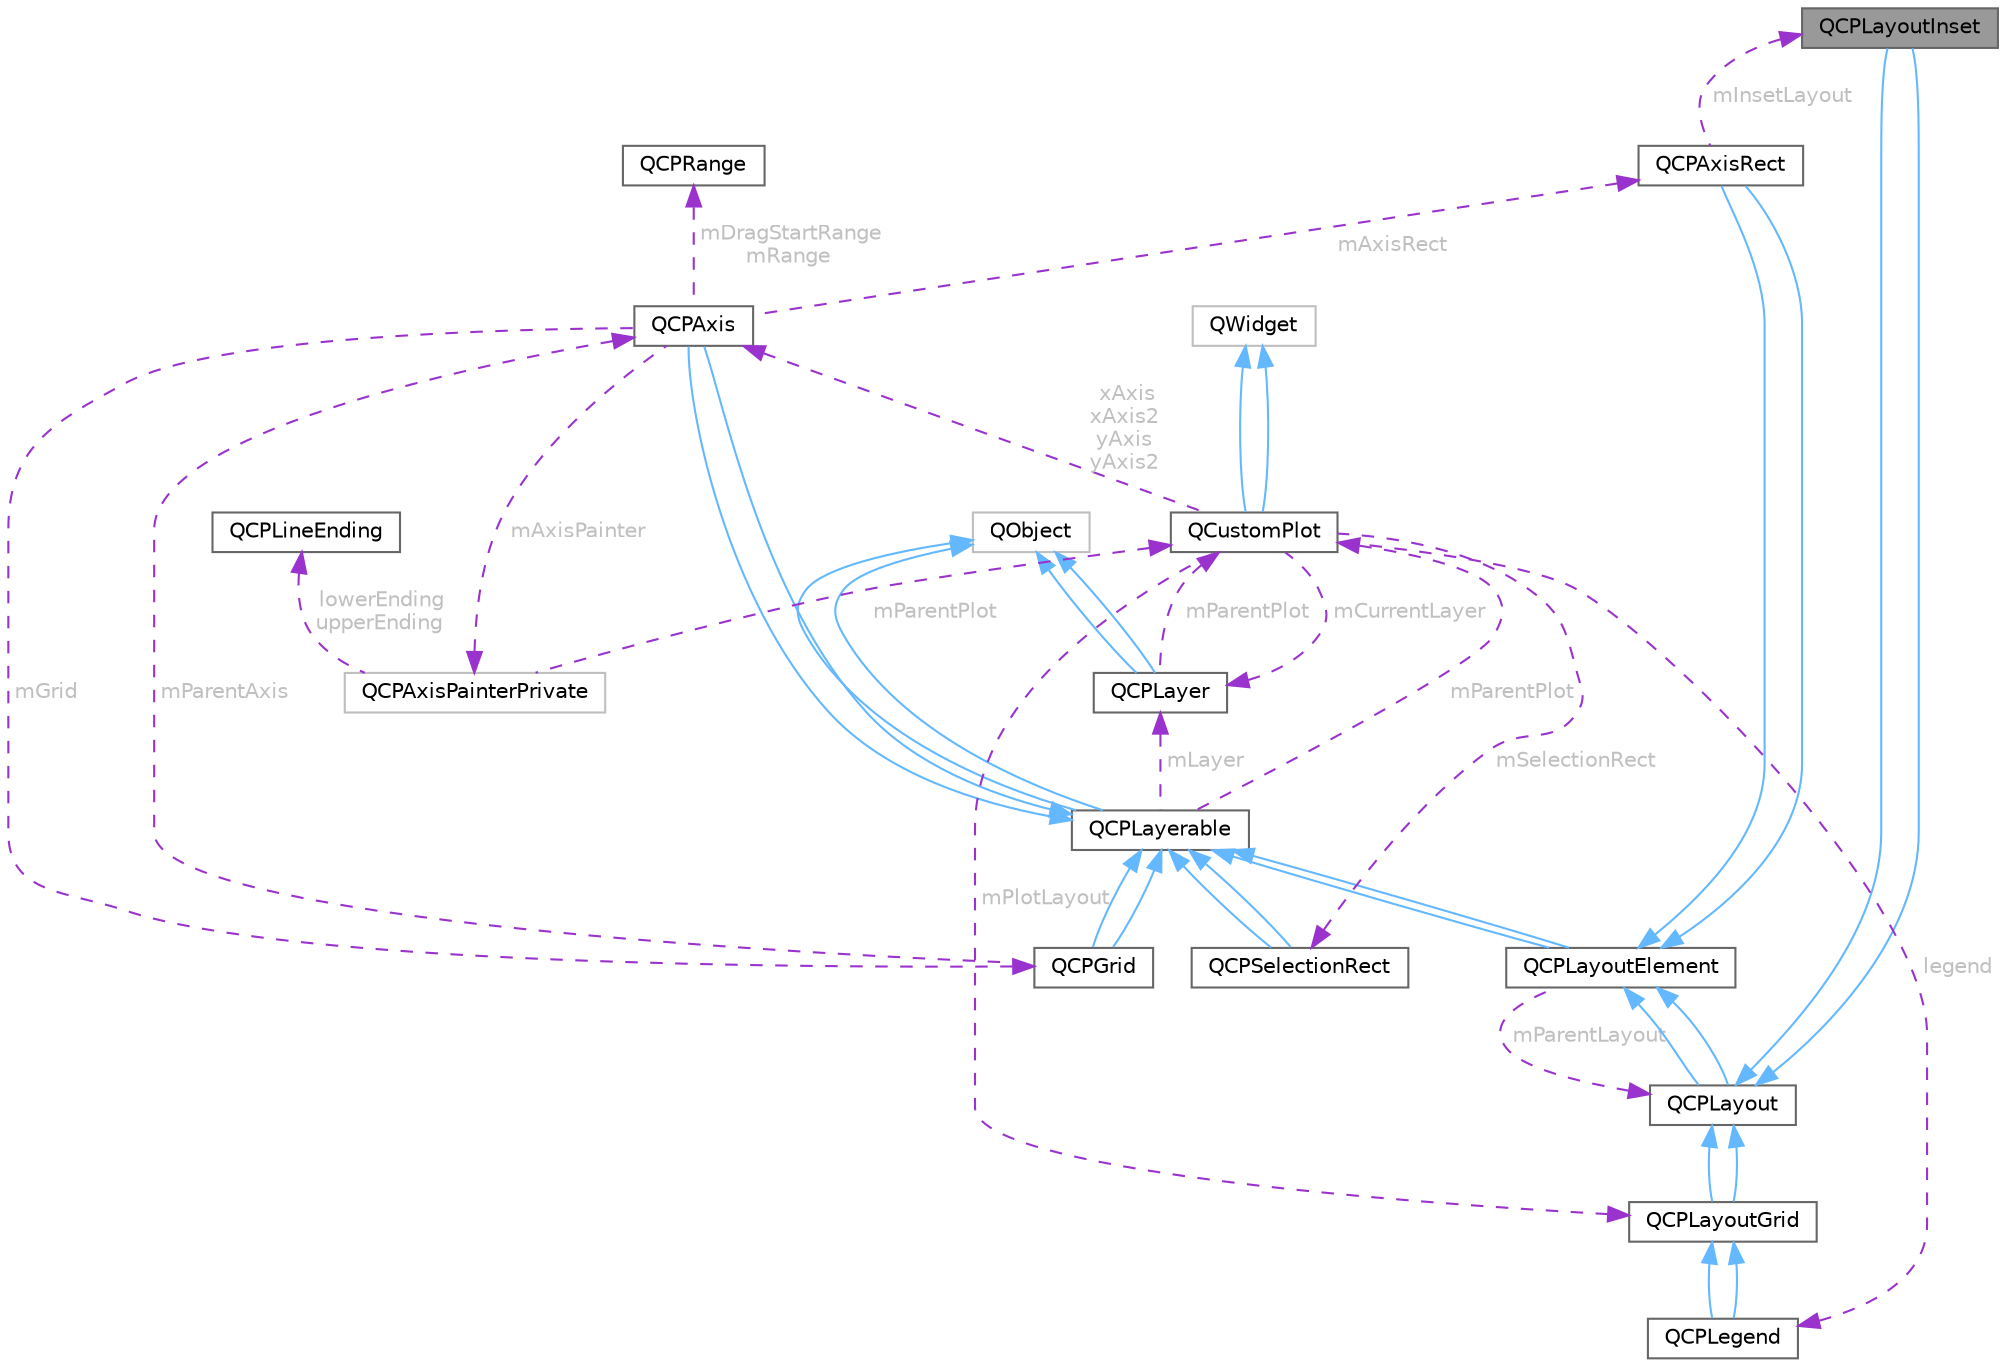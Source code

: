 digraph "QCPLayoutInset"
{
 // LATEX_PDF_SIZE
  bgcolor="transparent";
  edge [fontname=Helvetica,fontsize=10,labelfontname=Helvetica,labelfontsize=10];
  node [fontname=Helvetica,fontsize=10,shape=box,height=0.2,width=0.4];
  Node1 [id="Node000001",label="QCPLayoutInset",height=0.2,width=0.4,color="gray40", fillcolor="grey60", style="filled", fontcolor="black",tooltip="A layout that places child elements aligned to the border or arbitrarily positioned."];
  Node2 -> Node1 [id="edge42_Node000001_Node000002",dir="back",color="steelblue1",style="solid",tooltip=" "];
  Node2 [id="Node000002",label="QCPLayout",height=0.2,width=0.4,color="gray40", fillcolor="white", style="filled",URL="$class_q_c_p_layout.html",tooltip="The abstract base class for layouts."];
  Node3 -> Node2 [id="edge43_Node000002_Node000003",dir="back",color="steelblue1",style="solid",tooltip=" "];
  Node3 [id="Node000003",label="QCPLayoutElement",height=0.2,width=0.4,color="gray40", fillcolor="white", style="filled",URL="$class_q_c_p_layout_element.html",tooltip="The abstract base class for all objects that form the layout system."];
  Node4 -> Node3 [id="edge44_Node000003_Node000004",dir="back",color="steelblue1",style="solid",tooltip=" "];
  Node4 [id="Node000004",label="QCPLayerable",height=0.2,width=0.4,color="gray40", fillcolor="white", style="filled",URL="$class_q_c_p_layerable.html",tooltip="Base class for all drawable objects."];
  Node5 -> Node4 [id="edge45_Node000004_Node000005",dir="back",color="steelblue1",style="solid",tooltip=" "];
  Node5 [id="Node000005",label="QObject",height=0.2,width=0.4,color="grey75", fillcolor="white", style="filled",tooltip=" "];
  Node5 -> Node4 [id="edge46_Node000004_Node000005",dir="back",color="steelblue1",style="solid",tooltip=" "];
  Node6 -> Node4 [id="edge47_Node000004_Node000006",dir="back",color="darkorchid3",style="dashed",tooltip=" ",label=" mParentPlot",fontcolor="grey" ];
  Node6 [id="Node000006",label="QCustomPlot",height=0.2,width=0.4,color="gray40", fillcolor="white", style="filled",URL="$class_q_custom_plot.html",tooltip="The central class of the library. This is the QWidget which displays the plot and interacts with the ..."];
  Node7 -> Node6 [id="edge48_Node000006_Node000007",dir="back",color="steelblue1",style="solid",tooltip=" "];
  Node7 [id="Node000007",label="QWidget",height=0.2,width=0.4,color="grey75", fillcolor="white", style="filled",tooltip=" "];
  Node7 -> Node6 [id="edge49_Node000006_Node000007",dir="back",color="steelblue1",style="solid",tooltip=" "];
  Node8 -> Node6 [id="edge50_Node000006_Node000008",dir="back",color="darkorchid3",style="dashed",tooltip=" ",label=" xAxis\nxAxis2\nyAxis\nyAxis2",fontcolor="grey" ];
  Node8 [id="Node000008",label="QCPAxis",height=0.2,width=0.4,color="gray40", fillcolor="white", style="filled",URL="$class_q_c_p_axis.html",tooltip="Manages a single axis inside a QCustomPlot."];
  Node4 -> Node8 [id="edge51_Node000008_Node000004",dir="back",color="steelblue1",style="solid",tooltip=" "];
  Node4 -> Node8 [id="edge52_Node000008_Node000004",dir="back",color="steelblue1",style="solid",tooltip=" "];
  Node9 -> Node8 [id="edge53_Node000008_Node000009",dir="back",color="darkorchid3",style="dashed",tooltip=" ",label=" mAxisRect",fontcolor="grey" ];
  Node9 [id="Node000009",label="QCPAxisRect",height=0.2,width=0.4,color="gray40", fillcolor="white", style="filled",URL="$class_q_c_p_axis_rect.html",tooltip="Holds multiple axes and arranges them in a rectangular shape."];
  Node3 -> Node9 [id="edge54_Node000009_Node000003",dir="back",color="steelblue1",style="solid",tooltip=" "];
  Node3 -> Node9 [id="edge55_Node000009_Node000003",dir="back",color="steelblue1",style="solid",tooltip=" "];
  Node1 -> Node9 [id="edge56_Node000009_Node000001",dir="back",color="darkorchid3",style="dashed",tooltip=" ",label=" mInsetLayout",fontcolor="grey" ];
  Node10 -> Node8 [id="edge57_Node000008_Node000010",dir="back",color="darkorchid3",style="dashed",tooltip=" ",label=" mDragStartRange\nmRange",fontcolor="grey" ];
  Node10 [id="Node000010",label="QCPRange",height=0.2,width=0.4,color="gray40", fillcolor="white", style="filled",URL="$class_q_c_p_range.html",tooltip="Represents the range an axis is encompassing."];
  Node11 -> Node8 [id="edge58_Node000008_Node000011",dir="back",color="darkorchid3",style="dashed",tooltip=" ",label=" mGrid",fontcolor="grey" ];
  Node11 [id="Node000011",label="QCPGrid",height=0.2,width=0.4,color="gray40", fillcolor="white", style="filled",URL="$class_q_c_p_grid.html",tooltip="Responsible for drawing the grid of a QCPAxis."];
  Node4 -> Node11 [id="edge59_Node000011_Node000004",dir="back",color="steelblue1",style="solid",tooltip=" "];
  Node4 -> Node11 [id="edge60_Node000011_Node000004",dir="back",color="steelblue1",style="solid",tooltip=" "];
  Node8 -> Node11 [id="edge61_Node000011_Node000008",dir="back",color="darkorchid3",style="dashed",tooltip=" ",label=" mParentAxis",fontcolor="grey" ];
  Node12 -> Node8 [id="edge62_Node000008_Node000012",dir="back",color="darkorchid3",style="dashed",tooltip=" ",label=" mAxisPainter",fontcolor="grey" ];
  Node12 [id="Node000012",label="QCPAxisPainterPrivate",height=0.2,width=0.4,color="grey75", fillcolor="white", style="filled",URL="$class_q_c_p_axis_painter_private.html",tooltip=" "];
  Node13 -> Node12 [id="edge63_Node000012_Node000013",dir="back",color="darkorchid3",style="dashed",tooltip=" ",label=" lowerEnding\nupperEnding",fontcolor="grey" ];
  Node13 [id="Node000013",label="QCPLineEnding",height=0.2,width=0.4,color="gray40", fillcolor="white", style="filled",URL="$class_q_c_p_line_ending.html",tooltip="Handles the different ending decorations for line-like items."];
  Node6 -> Node12 [id="edge64_Node000012_Node000006",dir="back",color="darkorchid3",style="dashed",tooltip=" ",label=" mParentPlot",fontcolor="grey" ];
  Node14 -> Node6 [id="edge65_Node000006_Node000014",dir="back",color="darkorchid3",style="dashed",tooltip=" ",label=" legend",fontcolor="grey" ];
  Node14 [id="Node000014",label="QCPLegend",height=0.2,width=0.4,color="gray40", fillcolor="white", style="filled",URL="$class_q_c_p_legend.html",tooltip="Manages a legend inside a QCustomPlot."];
  Node15 -> Node14 [id="edge66_Node000014_Node000015",dir="back",color="steelblue1",style="solid",tooltip=" "];
  Node15 [id="Node000015",label="QCPLayoutGrid",height=0.2,width=0.4,color="gray40", fillcolor="white", style="filled",URL="$class_q_c_p_layout_grid.html",tooltip="A layout that arranges child elements in a grid."];
  Node2 -> Node15 [id="edge67_Node000015_Node000002",dir="back",color="steelblue1",style="solid",tooltip=" "];
  Node2 -> Node15 [id="edge68_Node000015_Node000002",dir="back",color="steelblue1",style="solid",tooltip=" "];
  Node15 -> Node14 [id="edge69_Node000014_Node000015",dir="back",color="steelblue1",style="solid",tooltip=" "];
  Node15 -> Node6 [id="edge70_Node000006_Node000015",dir="back",color="darkorchid3",style="dashed",tooltip=" ",label=" mPlotLayout",fontcolor="grey" ];
  Node16 -> Node6 [id="edge71_Node000006_Node000016",dir="back",color="darkorchid3",style="dashed",tooltip=" ",label=" mCurrentLayer",fontcolor="grey" ];
  Node16 [id="Node000016",label="QCPLayer",height=0.2,width=0.4,color="gray40", fillcolor="white", style="filled",URL="$class_q_c_p_layer.html",tooltip="A layer that may contain objects, to control the rendering order."];
  Node5 -> Node16 [id="edge72_Node000016_Node000005",dir="back",color="steelblue1",style="solid",tooltip=" "];
  Node5 -> Node16 [id="edge73_Node000016_Node000005",dir="back",color="steelblue1",style="solid",tooltip=" "];
  Node6 -> Node16 [id="edge74_Node000016_Node000006",dir="back",color="darkorchid3",style="dashed",tooltip=" ",label=" mParentPlot",fontcolor="grey" ];
  Node17 -> Node6 [id="edge75_Node000006_Node000017",dir="back",color="darkorchid3",style="dashed",tooltip=" ",label=" mSelectionRect",fontcolor="grey" ];
  Node17 [id="Node000017",label="QCPSelectionRect",height=0.2,width=0.4,color="gray40", fillcolor="white", style="filled",URL="$class_q_c_p_selection_rect.html",tooltip="Provides rect/rubber-band data selection and range zoom interaction."];
  Node4 -> Node17 [id="edge76_Node000017_Node000004",dir="back",color="steelblue1",style="solid",tooltip=" "];
  Node4 -> Node17 [id="edge77_Node000017_Node000004",dir="back",color="steelblue1",style="solid",tooltip=" "];
  Node16 -> Node4 [id="edge78_Node000004_Node000016",dir="back",color="darkorchid3",style="dashed",tooltip=" ",label=" mLayer",fontcolor="grey" ];
  Node4 -> Node3 [id="edge79_Node000003_Node000004",dir="back",color="steelblue1",style="solid",tooltip=" "];
  Node2 -> Node3 [id="edge80_Node000003_Node000002",dir="back",color="darkorchid3",style="dashed",tooltip=" ",label=" mParentLayout",fontcolor="grey" ];
  Node3 -> Node2 [id="edge81_Node000002_Node000003",dir="back",color="steelblue1",style="solid",tooltip=" "];
  Node2 -> Node1 [id="edge82_Node000001_Node000002",dir="back",color="steelblue1",style="solid",tooltip=" "];
}
